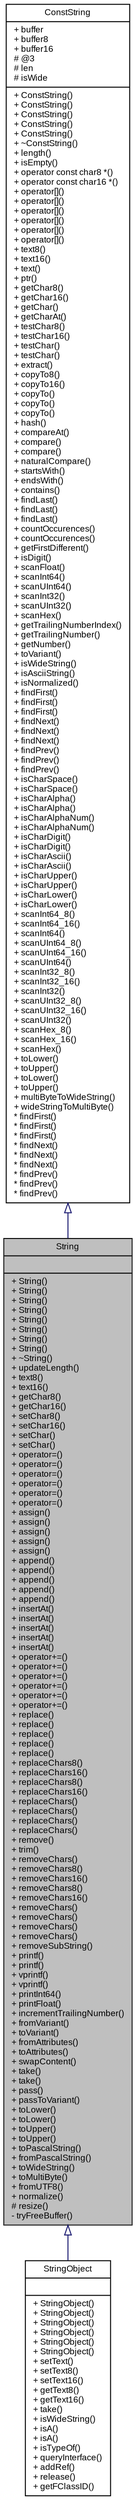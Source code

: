 digraph G
{
  bgcolor="transparent";
  edge [fontname="Arial",fontsize="9",labelfontname="Arial",labelfontsize="9"];
  node [fontname="Arial",fontsize="9",shape=record];
  Node1 [label="{String\n||+ String()\l+ String()\l+ String()\l+ String()\l+ String()\l+ String()\l+ String()\l+ String()\l+ ~String()\l+ updateLength()\l+ text8()\l+ text16()\l+ getChar8()\l+ getChar16()\l+ setChar8()\l+ setChar16()\l+ setChar()\l+ setChar()\l+ operator=()\l+ operator=()\l+ operator=()\l+ operator=()\l+ operator=()\l+ operator=()\l+ assign()\l+ assign()\l+ assign()\l+ assign()\l+ assign()\l+ append()\l+ append()\l+ append()\l+ append()\l+ append()\l+ insertAt()\l+ insertAt()\l+ insertAt()\l+ insertAt()\l+ insertAt()\l+ operator+=()\l+ operator+=()\l+ operator+=()\l+ operator+=()\l+ operator+=()\l+ operator+=()\l+ replace()\l+ replace()\l+ replace()\l+ replace()\l+ replace()\l+ replaceChars8()\l+ replaceChars16()\l+ replaceChars8()\l+ replaceChars16()\l+ replaceChars()\l+ replaceChars()\l+ replaceChars()\l+ replaceChars()\l+ remove()\l+ trim()\l+ removeChars()\l+ removeChars8()\l+ removeChars16()\l+ removeChars8()\l+ removeChars16()\l+ removeChars()\l+ removeChars()\l+ removeChars()\l+ removeChars()\l+ removeSubString()\l+ printf()\l+ printf()\l+ vprintf()\l+ vprintf()\l+ printInt64()\l+ printFloat()\l+ incrementTrailingNumber()\l+ fromVariant()\l+ toVariant()\l+ fromAttributes()\l+ toAttributes()\l+ swapContent()\l+ take()\l+ take()\l+ pass()\l+ passToVariant()\l+ toLower()\l+ toLower()\l+ toUpper()\l+ toUpper()\l+ toPascalString()\l+ fromPascalString()\l+ toWideString()\l+ toMultiByte()\l+ fromUTF8()\l+ normalize()\l# resize()\l- tryFreeBuffer()\l}",height=0.2,width=0.4,color="black", fillcolor="grey75", style="filled" fontcolor="black"];
  Node2 -> Node1 [dir=back,color="midnightblue",fontsize="9",style="solid",arrowtail="empty",fontname="Arial"];
  Node2 [label="{ConstString\n|+ buffer\l+ buffer8\l+ buffer16\l# @3\l# len\l# isWide\l|+ ConstString()\l+ ConstString()\l+ ConstString()\l+ ConstString()\l+ ConstString()\l+ ~ConstString()\l+ length()\l+ isEmpty()\l+ operator const char8 *()\l+ operator const char16 *()\l+ operator[]()\l+ operator[]()\l+ operator[]()\l+ operator[]()\l+ operator[]()\l+ operator[]()\l+ text8()\l+ text16()\l+ text()\l+ ptr()\l+ getChar8()\l+ getChar16()\l+ getChar()\l+ getCharAt()\l+ testChar8()\l+ testChar16()\l+ testChar()\l+ testChar()\l+ extract()\l+ copyTo8()\l+ copyTo16()\l+ copyTo()\l+ copyTo()\l+ copyTo()\l+ hash()\l+ compareAt()\l+ compare()\l+ compare()\l+ naturalCompare()\l+ startsWith()\l+ endsWith()\l+ contains()\l+ findLast()\l+ findLast()\l+ findLast()\l+ countOccurences()\l+ countOccurences()\l+ getFirstDifferent()\l+ isDigit()\l+ scanFloat()\l+ scanInt64()\l+ scanUInt64()\l+ scanInt32()\l+ scanUInt32()\l+ scanHex()\l+ getTrailingNumberIndex()\l+ getTrailingNumber()\l+ getNumber()\l+ toVariant()\l+ isWideString()\l+ isAsciiString()\l+ isNormalized()\l+ findFirst()\l+ findFirst()\l+ findFirst()\l+ findNext()\l+ findNext()\l+ findNext()\l+ findPrev()\l+ findPrev()\l+ findPrev()\l+ isCharSpace()\l+ isCharSpace()\l+ isCharAlpha()\l+ isCharAlpha()\l+ isCharAlphaNum()\l+ isCharAlphaNum()\l+ isCharDigit()\l+ isCharDigit()\l+ isCharAscii()\l+ isCharAscii()\l+ isCharUpper()\l+ isCharUpper()\l+ isCharLower()\l+ isCharLower()\l+ scanInt64_8()\l+ scanInt64_16()\l+ scanInt64()\l+ scanUInt64_8()\l+ scanUInt64_16()\l+ scanUInt64()\l+ scanInt32_8()\l+ scanInt32_16()\l+ scanInt32()\l+ scanUInt32_8()\l+ scanUInt32_16()\l+ scanUInt32()\l+ scanHex_8()\l+ scanHex_16()\l+ scanHex()\l+ toLower()\l+ toUpper()\l+ toLower()\l+ toUpper()\l+ multiByteToWideString()\l+ wideStringToMultiByte()\l* findFirst()\l* findFirst()\l* findFirst()\l* findNext()\l* findNext()\l* findNext()\l* findPrev()\l* findPrev()\l* findPrev()\l}",height=0.2,width=0.4,color="black",URL="$classSteinberg_1_1ConstString.html",tooltip="Invariant String."];
  Node1 -> Node3 [dir=back,color="midnightblue",fontsize="9",style="solid",arrowtail="empty",fontname="Arial"];
  Node3 [label="{StringObject\n||+ StringObject()\l+ StringObject()\l+ StringObject()\l+ StringObject()\l+ StringObject()\l+ StringObject()\l+ setText()\l+ setText8()\l+ setText16()\l+ getText8()\l+ getText16()\l+ take()\l+ isWideString()\l+ isA()\l+ isA()\l+ isTypeOf()\l+ queryInterface()\l+ addRef()\l+ release()\l+ getFClassID()\l}",height=0.2,width=0.4,color="black",URL="$classSteinberg_1_1StringObject.html",tooltip="StringObject implements IStringResult and IString methods."];
}
